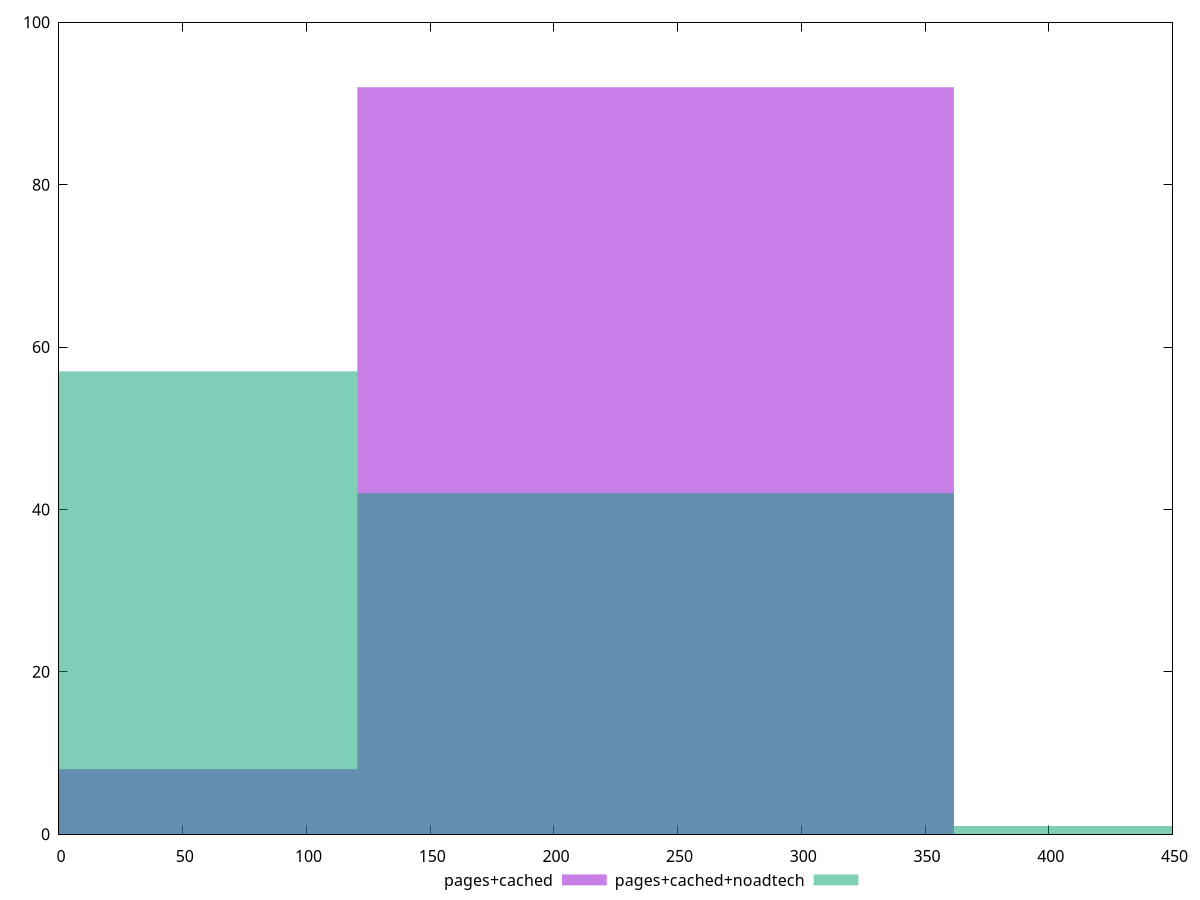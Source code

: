 reset

$pagesCached <<EOF
241.10895573223627 92
0 8
EOF

$pagesCachedNoadtech <<EOF
0 57
241.10895573223627 42
482.21791146447254 1
EOF

set key outside below
set boxwidth 241.10895573223627
set xrange [0:450]
set yrange [0:100]
set trange [0:100]
set style fill transparent solid 0.5 noborder
set terminal svg size 640, 500 enhanced background rgb 'white'
set output "report_00015_2021-02-09T16-11-33.973Z/offscreen-images/comparison/histogram/1_vs_2.svg"

plot $pagesCached title "pages+cached" with boxes, \
     $pagesCachedNoadtech title "pages+cached+noadtech" with boxes

reset
